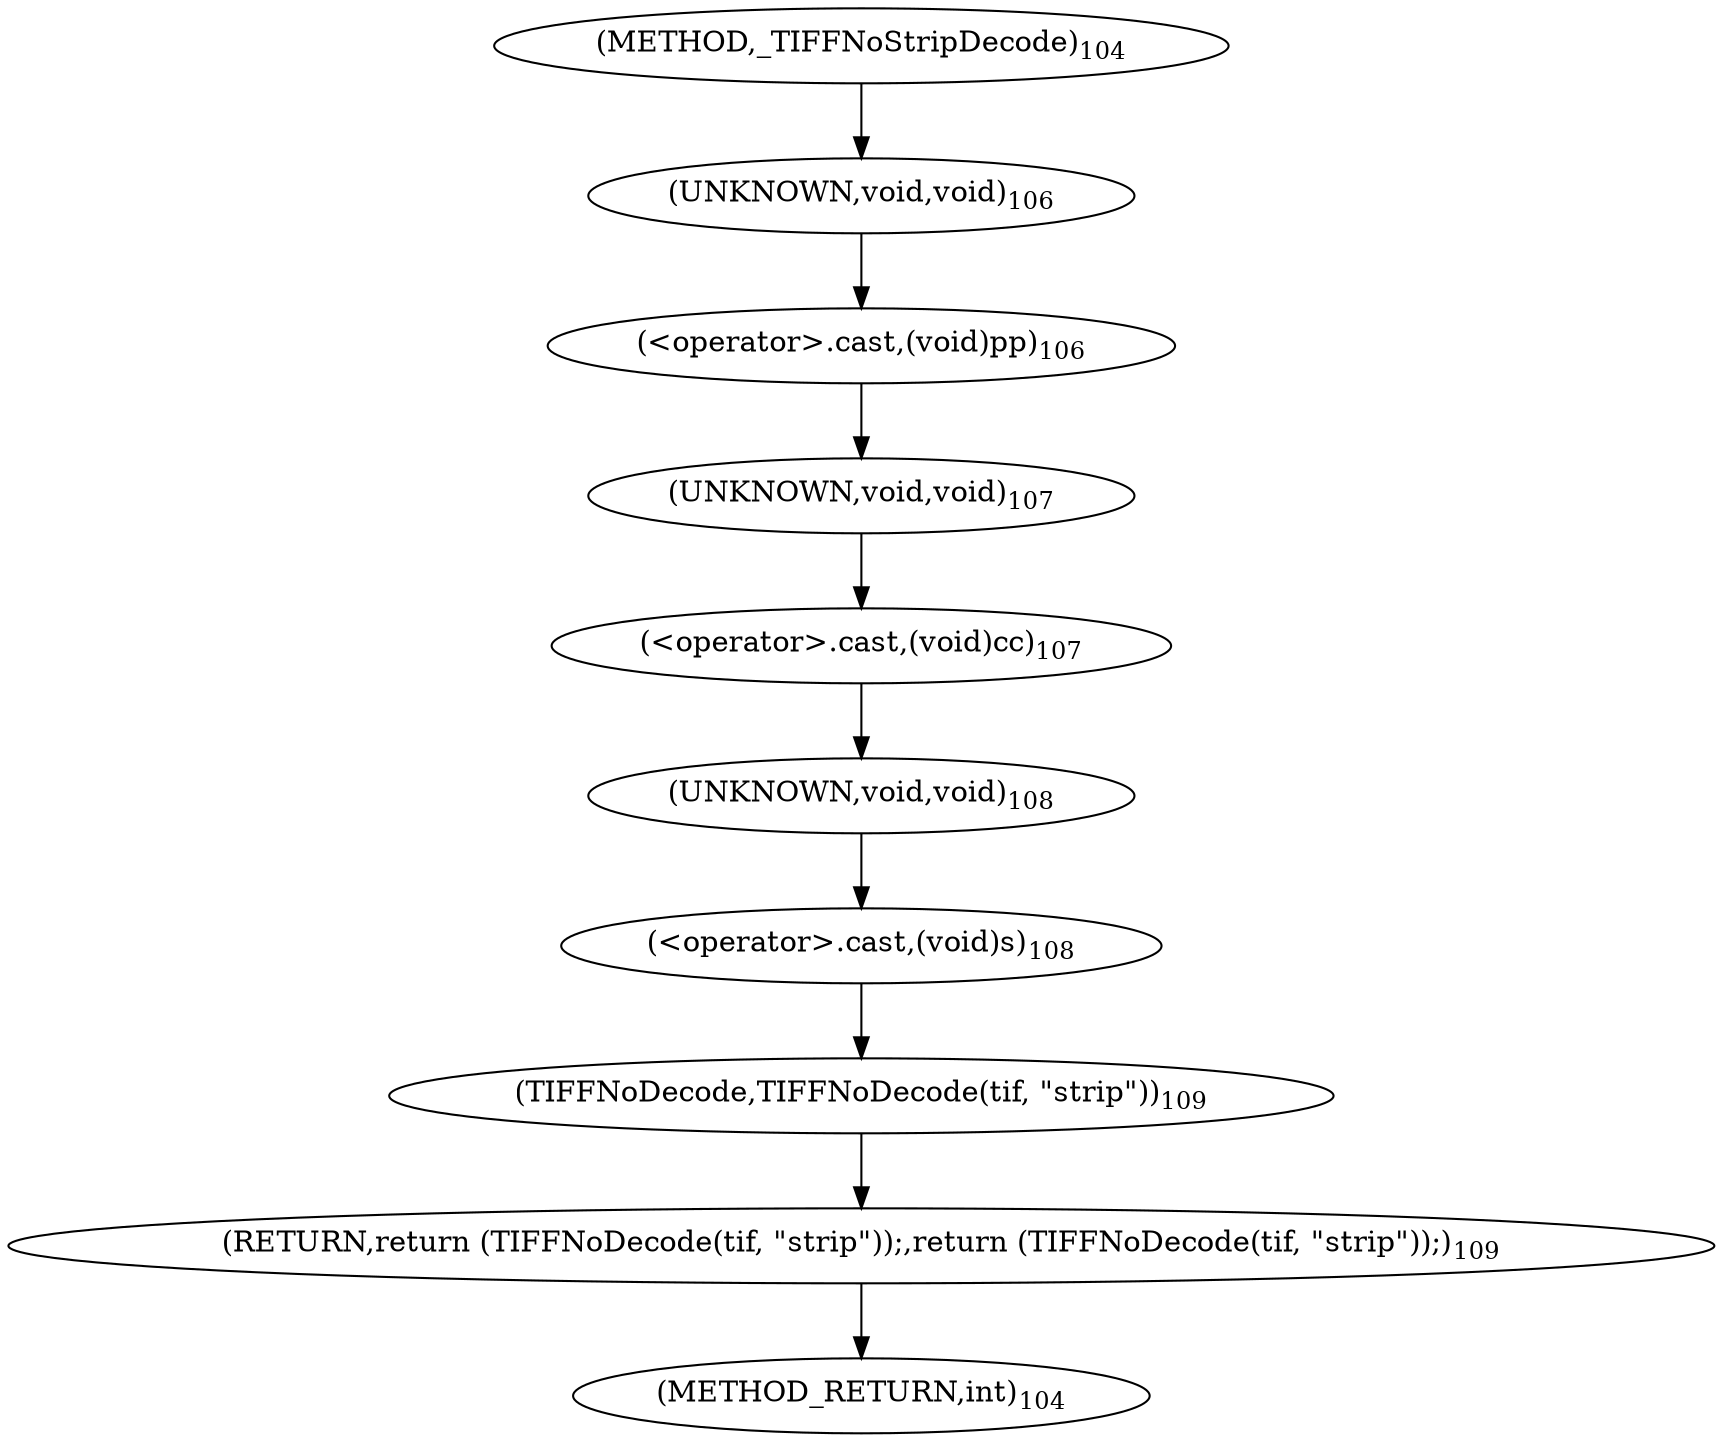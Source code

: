 digraph "_TIFFNoStripDecode" {  
"1856" [label = <(&lt;operator&gt;.cast,(void)pp)<SUB>106</SUB>> ]
"1859" [label = <(&lt;operator&gt;.cast,(void)cc)<SUB>107</SUB>> ]
"1862" [label = <(&lt;operator&gt;.cast,(void)s)<SUB>108</SUB>> ]
"1865" [label = <(RETURN,return (TIFFNoDecode(tif, &quot;strip&quot;));,return (TIFFNoDecode(tif, &quot;strip&quot;));)<SUB>109</SUB>> ]
"1857" [label = <(UNKNOWN,void,void)<SUB>106</SUB>> ]
"1860" [label = <(UNKNOWN,void,void)<SUB>107</SUB>> ]
"1863" [label = <(UNKNOWN,void,void)<SUB>108</SUB>> ]
"1866" [label = <(TIFFNoDecode,TIFFNoDecode(tif, &quot;strip&quot;))<SUB>109</SUB>> ]
"1850" [label = <(METHOD,_TIFFNoStripDecode)<SUB>104</SUB>> ]
"1869" [label = <(METHOD_RETURN,int)<SUB>104</SUB>> ]
  "1856" -> "1860" 
  "1859" -> "1863" 
  "1862" -> "1866" 
  "1865" -> "1869" 
  "1857" -> "1856" 
  "1860" -> "1859" 
  "1863" -> "1862" 
  "1866" -> "1865" 
  "1850" -> "1857" 
}
